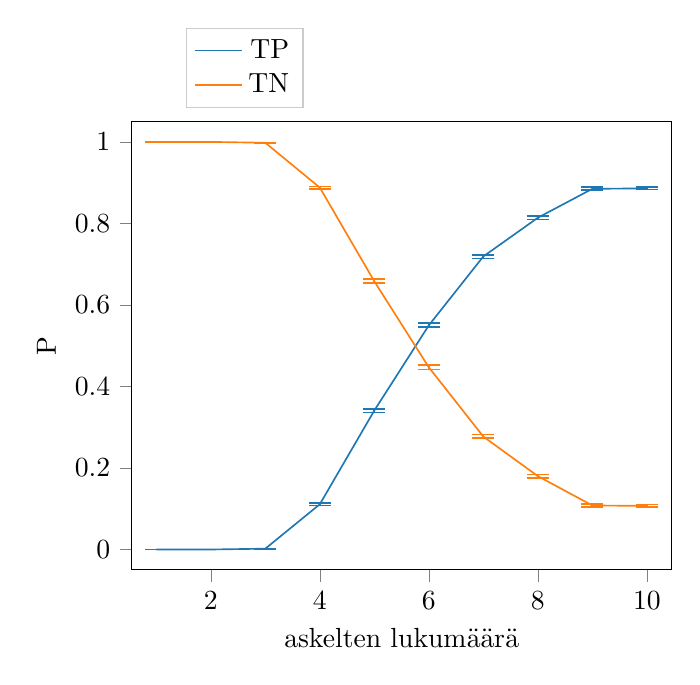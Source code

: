 % This file was created by matplotlib2tikz v0.6.14.
\begin{tikzpicture}

\definecolor{color1}{rgb}{1,0.498,0.055}
\definecolor{color0}{rgb}{0.122,0.467,0.706}

\begin{axis}[
xlabel={askelten lukumäärä},
ylabel={P},
xmin=0.55, xmax=10.45,
ymin=-0.05, ymax=1.05,
tick align=outside,
tick pos=left,
x grid style={white!69.02!black},
y grid style={white!69.02!black}
,
legend entries={{TP},{TN}},
legend cell align={right},
legend style={draw=white!80.0!black},
legend style={at={(0.1,1.03)},anchor=south west}
]  % replace the ending bracket
\addlegendimage{no markers, color0}
\addlegendimage{no markers, color1}%]
\path [draw=color0, semithick] (axis cs:1,0)
--(axis cs:1,0);

\path [draw=color0, semithick] (axis cs:2,0)
--(axis cs:2,0);

\path [draw=color0, semithick] (axis cs:3,0.001)
--(axis cs:3,0.002);

\path [draw=color0, semithick] (axis cs:4,0.108)
--(axis cs:4,0.114);

\path [draw=color0, semithick] (axis cs:5,0.336)
--(axis cs:5,0.345);

\path [draw=color0, semithick] (axis cs:6,0.546)
--(axis cs:6,0.555);

\path [draw=color0, semithick] (axis cs:7,0.714)
--(axis cs:7,0.723);

\path [draw=color0, semithick] (axis cs:8,0.81)
--(axis cs:8,0.818);

\path [draw=color0, semithick] (axis cs:9,0.882)
--(axis cs:9,0.889);

\path [draw=color0, semithick] (axis cs:10,0.883)
--(axis cs:10,0.889);

\path [draw=color1, semithick] (axis cs:1,1)
--(axis cs:1,1);

\path [draw=color1, semithick] (axis cs:2,1)
--(axis cs:2,1);

\path [draw=color1, semithick] (axis cs:3,0.998)
--(axis cs:3,0.999);

\path [draw=color1, semithick] (axis cs:4,0.885)
--(axis cs:4,0.891);

\path [draw=color1, semithick] (axis cs:5,0.654)
--(axis cs:5,0.663);

\path [draw=color1, semithick] (axis cs:6,0.442)
--(axis cs:6,0.452);

\path [draw=color1, semithick] (axis cs:7,0.273)
--(axis cs:7,0.282);

\path [draw=color1, semithick] (axis cs:8,0.176)
--(axis cs:8,0.184);

\path [draw=color1, semithick] (axis cs:9,0.105)
--(axis cs:9,0.111);

\path [draw=color1, semithick] (axis cs:10,0.104)
--(axis cs:10,0.11);

\addplot [semithick, color0, mark=-, mark size=4, mark options={solid}, only marks, forget plot]
table {%
1 0
2 0
3 0.001
4 0.108
5 0.336
6 0.546
7 0.714
8 0.81
9 0.882
10 0.883
};
\addplot [semithick, color0, mark=-, mark size=4, mark options={solid}, only marks, forget plot]
table {%
1 0
2 0
3 0.002
4 0.114
5 0.345
6 0.555
7 0.723
8 0.818
9 0.889
10 0.889
};
\addplot [semithick, color1, mark=-, mark size=4, mark options={solid}, only marks, forget plot]
table {%
1 1
2 1
3 0.998
4 0.885
5 0.654
6 0.442
7 0.273
8 0.176
9 0.105
10 0.104
};
\addplot [semithick, color1, mark=-, mark size=4, mark options={solid}, only marks, forget plot]
table {%
1 1
2 1
3 0.999
4 0.891
5 0.663
6 0.452
7 0.282
8 0.184
9 0.111
10 0.11
};
\addplot [semithick, color0, forget plot]
table {%
1 0
2 0
3 0.002
4 0.111
5 0.341
6 0.55
7 0.719
8 0.814
9 0.885
10 0.886
};
\addplot [semithick, color1, forget plot]
table {%
1 1
2 1
3 0.998
4 0.888
5 0.658
6 0.447
7 0.277
8 0.18
9 0.108
10 0.107
};
\end{axis}

\end{tikzpicture}